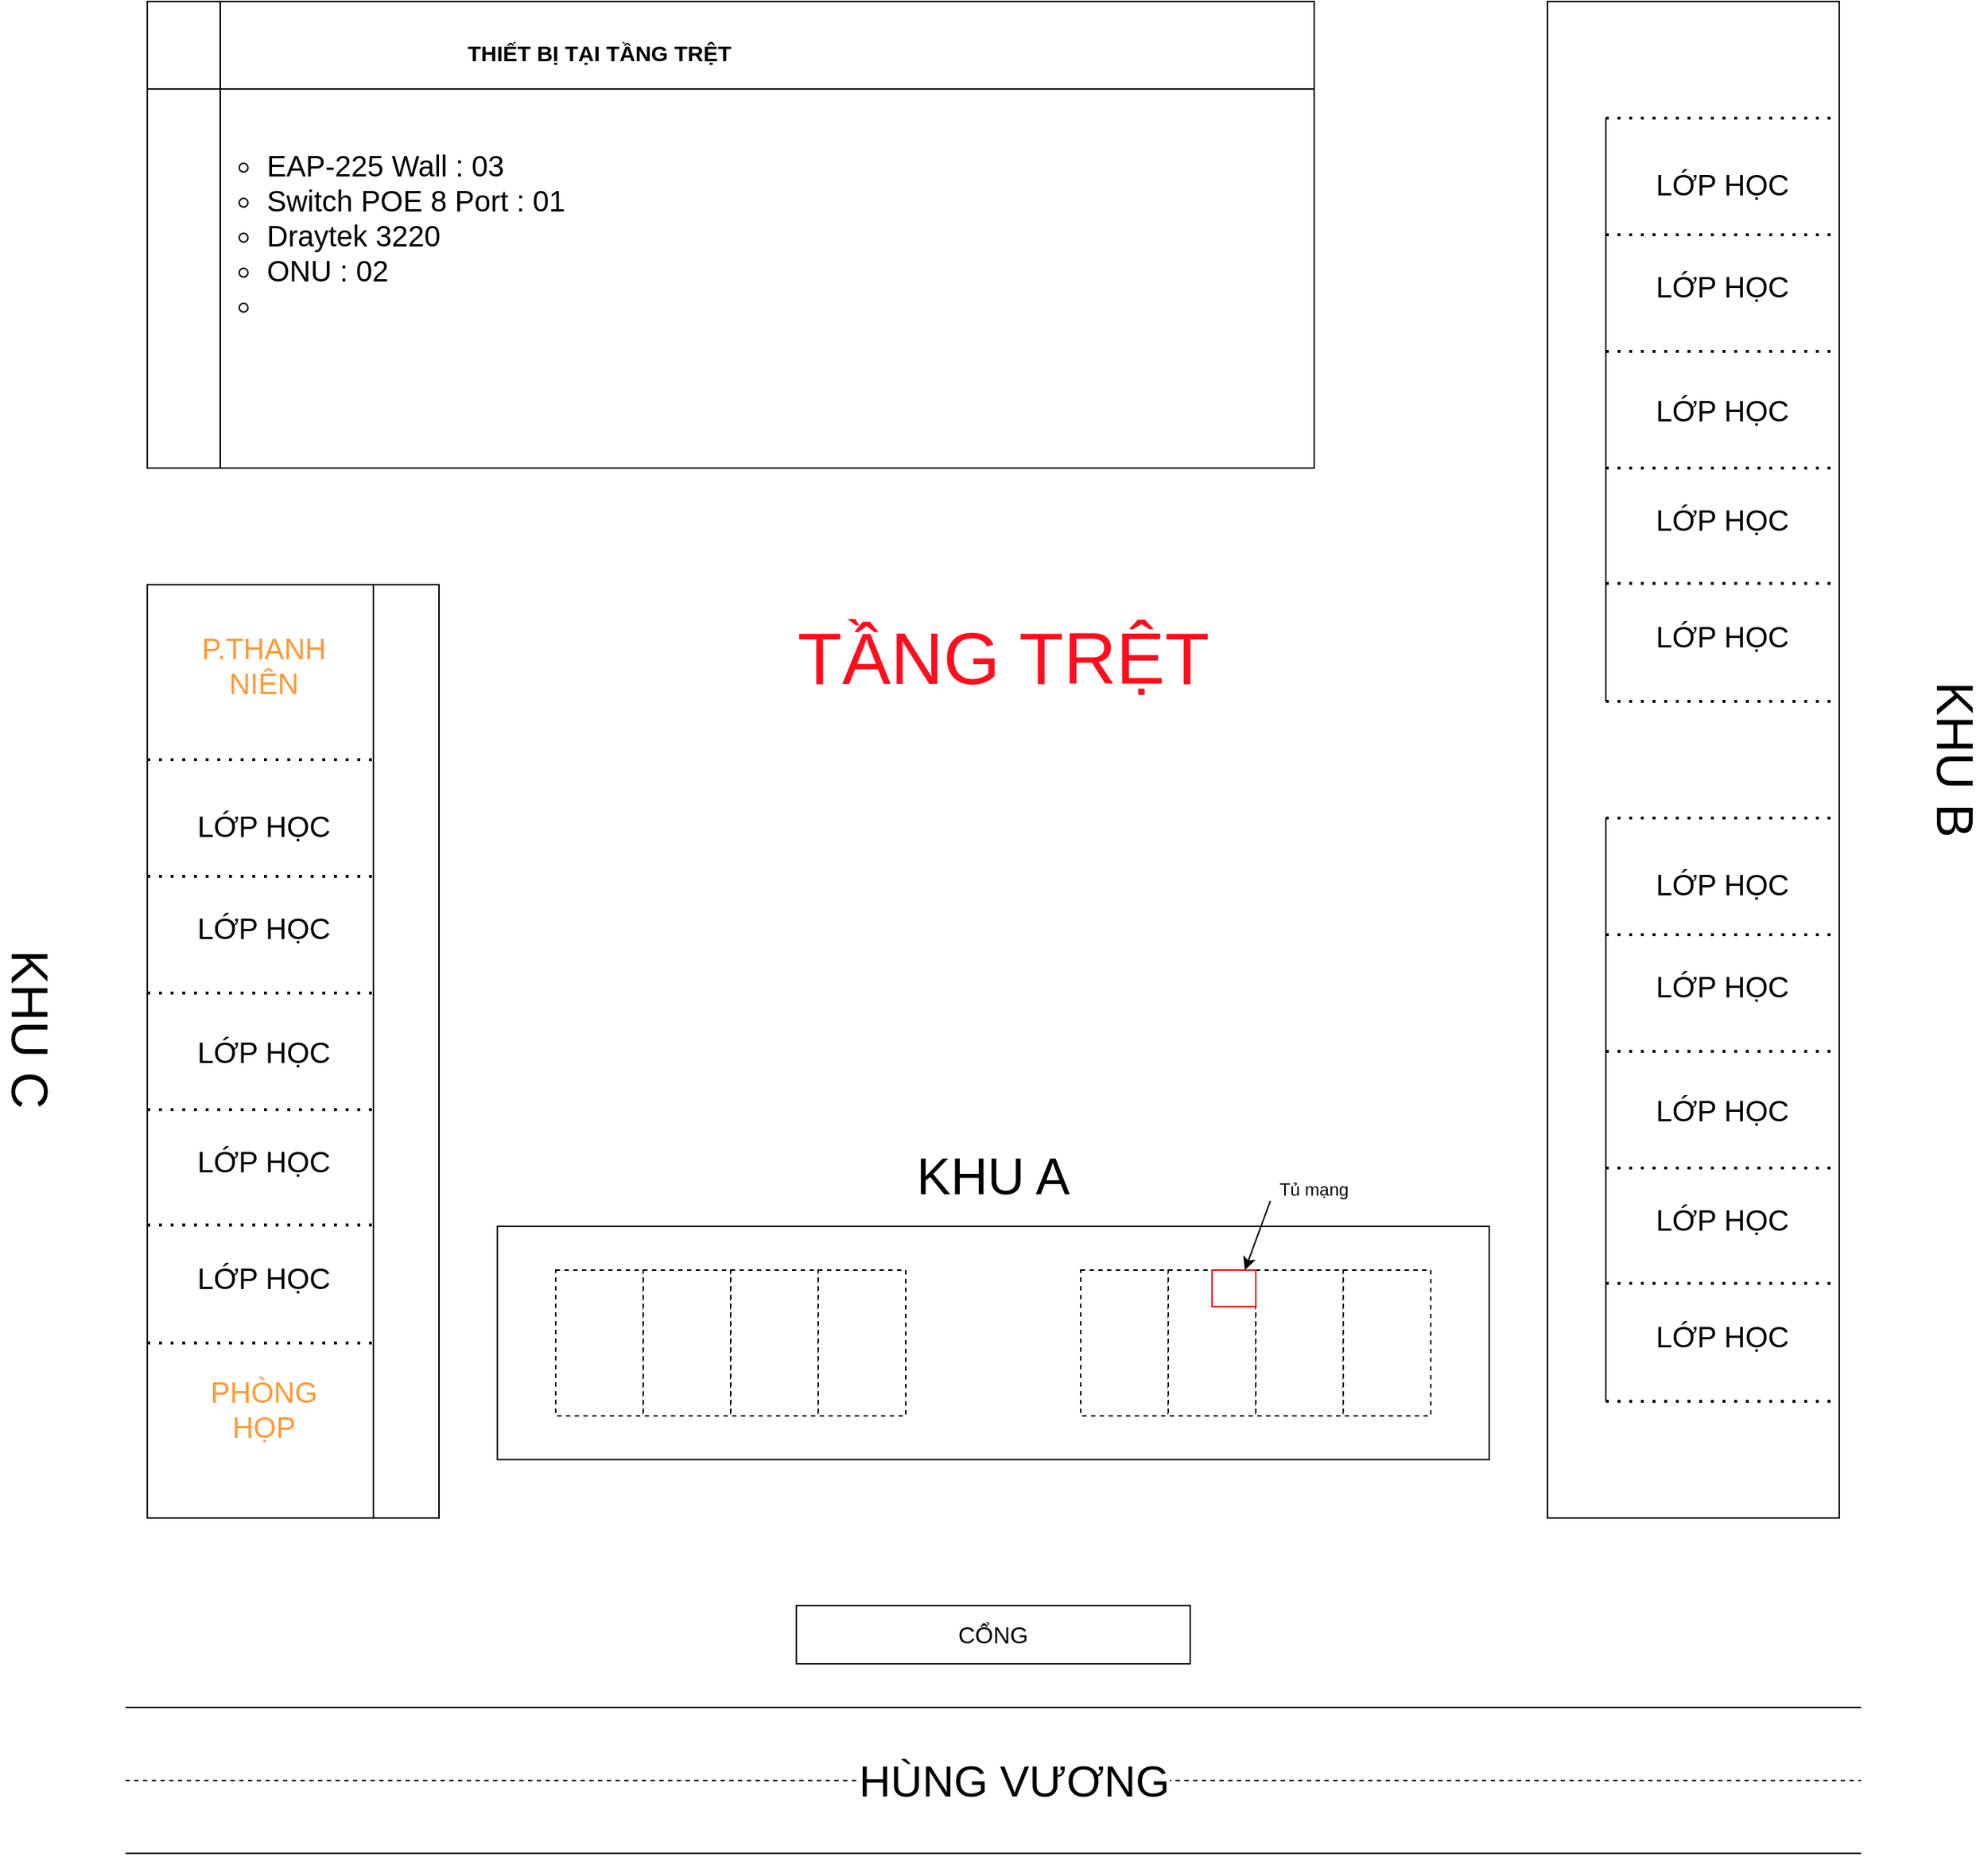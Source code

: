 <mxfile version="21.6.5" type="github">
  <diagram name="Page-1" id="38b20595-45e3-9b7f-d5ca-b57f44c5b66d">
    <mxGraphModel dx="1167" dy="2973" grid="1" gridSize="10" guides="1" tooltips="1" connect="1" arrows="1" fold="1" page="1" pageScale="1" pageWidth="1654" pageHeight="2336" background="none" math="0" shadow="0">
      <root>
        <mxCell id="0" />
        <mxCell id="1" parent="0" />
        <mxCell id="CTfxfTfo0A_JuxHDHBcR-1" value="" style="endArrow=none;html=1;rounded=0;" edge="1" parent="1">
          <mxGeometry width="50" height="50" relative="1" as="geometry">
            <mxPoint x="225" y="-310" as="sourcePoint" />
            <mxPoint x="1415" y="-310" as="targetPoint" />
          </mxGeometry>
        </mxCell>
        <mxCell id="CTfxfTfo0A_JuxHDHBcR-3" value="" style="endArrow=none;html=1;rounded=0;" edge="1" parent="1">
          <mxGeometry width="50" height="50" relative="1" as="geometry">
            <mxPoint x="225" y="-210" as="sourcePoint" />
            <mxPoint x="1415" y="-210" as="targetPoint" />
          </mxGeometry>
        </mxCell>
        <mxCell id="CTfxfTfo0A_JuxHDHBcR-4" value="" style="endArrow=none;html=1;rounded=0;dashed=1;" edge="1" parent="1">
          <mxGeometry width="50" height="50" relative="1" as="geometry">
            <mxPoint x="225" y="-260" as="sourcePoint" />
            <mxPoint x="1415" y="-260" as="targetPoint" />
          </mxGeometry>
        </mxCell>
        <mxCell id="CTfxfTfo0A_JuxHDHBcR-5" value="HÙNG VƯƠNG" style="edgeLabel;html=1;align=center;verticalAlign=middle;resizable=0;points=[];fontSize=30;" vertex="1" connectable="0" parent="CTfxfTfo0A_JuxHDHBcR-4">
          <mxGeometry x="-0.393" y="2" relative="1" as="geometry">
            <mxPoint x="248" y="2" as="offset" />
          </mxGeometry>
        </mxCell>
        <mxCell id="CTfxfTfo0A_JuxHDHBcR-6" value="" style="rounded=0;whiteSpace=wrap;html=1;" vertex="1" parent="1">
          <mxGeometry x="240" y="-1080" width="200" height="640" as="geometry" />
        </mxCell>
        <mxCell id="CTfxfTfo0A_JuxHDHBcR-7" value="" style="rounded=0;whiteSpace=wrap;html=1;" vertex="1" parent="1">
          <mxGeometry x="1200" y="-1480" width="200" height="1040" as="geometry" />
        </mxCell>
        <mxCell id="CTfxfTfo0A_JuxHDHBcR-8" value="" style="rounded=0;whiteSpace=wrap;html=1;" vertex="1" parent="1">
          <mxGeometry x="480" y="-640" width="680" height="160" as="geometry" />
        </mxCell>
        <mxCell id="CTfxfTfo0A_JuxHDHBcR-9" value="" style="rounded=0;whiteSpace=wrap;html=1;" vertex="1" parent="1">
          <mxGeometry x="685" y="-380" width="270" height="40" as="geometry" />
        </mxCell>
        <mxCell id="CTfxfTfo0A_JuxHDHBcR-10" value="" style="endArrow=none;dashed=1;html=1;dashPattern=1 3;strokeWidth=2;rounded=0;exitX=0;exitY=0.75;exitDx=0;exitDy=0;entryX=1;entryY=0.75;entryDx=0;entryDy=0;" edge="1" parent="1">
          <mxGeometry width="50" height="50" relative="1" as="geometry">
            <mxPoint x="240" y="-560" as="sourcePoint" />
            <mxPoint x="400" y="-560" as="targetPoint" />
          </mxGeometry>
        </mxCell>
        <mxCell id="CTfxfTfo0A_JuxHDHBcR-11" value="" style="endArrow=none;dashed=1;html=1;dashPattern=1 3;strokeWidth=2;rounded=0;exitX=0;exitY=0.75;exitDx=0;exitDy=0;entryX=1;entryY=0.75;entryDx=0;entryDy=0;" edge="1" parent="1">
          <mxGeometry width="50" height="50" relative="1" as="geometry">
            <mxPoint x="240" y="-640.83" as="sourcePoint" />
            <mxPoint x="400" y="-640.83" as="targetPoint" />
          </mxGeometry>
        </mxCell>
        <mxCell id="CTfxfTfo0A_JuxHDHBcR-12" value="" style="endArrow=none;dashed=1;html=1;dashPattern=1 3;strokeWidth=2;rounded=0;exitX=0;exitY=0.75;exitDx=0;exitDy=0;entryX=1;entryY=0.75;entryDx=0;entryDy=0;" edge="1" parent="1">
          <mxGeometry width="50" height="50" relative="1" as="geometry">
            <mxPoint x="240" y="-720" as="sourcePoint" />
            <mxPoint x="400" y="-720" as="targetPoint" />
          </mxGeometry>
        </mxCell>
        <mxCell id="CTfxfTfo0A_JuxHDHBcR-13" value="" style="endArrow=none;dashed=1;html=1;dashPattern=1 3;strokeWidth=2;rounded=0;exitX=0;exitY=0.75;exitDx=0;exitDy=0;entryX=1;entryY=0.75;entryDx=0;entryDy=0;" edge="1" parent="1">
          <mxGeometry width="50" height="50" relative="1" as="geometry">
            <mxPoint x="240" y="-800" as="sourcePoint" />
            <mxPoint x="400" y="-800" as="targetPoint" />
          </mxGeometry>
        </mxCell>
        <mxCell id="CTfxfTfo0A_JuxHDHBcR-14" value="" style="endArrow=none;dashed=1;html=1;dashPattern=1 3;strokeWidth=2;rounded=0;exitX=0;exitY=0.75;exitDx=0;exitDy=0;entryX=1;entryY=0.75;entryDx=0;entryDy=0;" edge="1" parent="1">
          <mxGeometry width="50" height="50" relative="1" as="geometry">
            <mxPoint x="240" y="-880" as="sourcePoint" />
            <mxPoint x="400" y="-880" as="targetPoint" />
          </mxGeometry>
        </mxCell>
        <mxCell id="CTfxfTfo0A_JuxHDHBcR-16" value="" style="endArrow=none;dashed=1;html=1;dashPattern=1 3;strokeWidth=2;rounded=0;exitX=0;exitY=0.75;exitDx=0;exitDy=0;entryX=1;entryY=0.75;entryDx=0;entryDy=0;" edge="1" parent="1">
          <mxGeometry width="50" height="50" relative="1" as="geometry">
            <mxPoint x="240" y="-960" as="sourcePoint" />
            <mxPoint x="400" y="-960" as="targetPoint" />
          </mxGeometry>
        </mxCell>
        <mxCell id="CTfxfTfo0A_JuxHDHBcR-17" value="" style="endArrow=none;html=1;rounded=0;entryX=0.75;entryY=0;entryDx=0;entryDy=0;exitX=0.75;exitY=1;exitDx=0;exitDy=0;" edge="1" parent="1">
          <mxGeometry width="50" height="50" relative="1" as="geometry">
            <mxPoint x="395" y="-440" as="sourcePoint" />
            <mxPoint x="395" y="-1080" as="targetPoint" />
          </mxGeometry>
        </mxCell>
        <mxCell id="CTfxfTfo0A_JuxHDHBcR-18" value="&lt;font style=&quot;font-size: 20px;&quot;&gt;PHÒNG HỌP&lt;/font&gt;" style="text;html=1;strokeColor=none;fillColor=none;align=center;verticalAlign=middle;whiteSpace=wrap;rounded=0;fontColor=#FF9933;" vertex="1" parent="1">
          <mxGeometry x="290" y="-530" width="60" height="30" as="geometry" />
        </mxCell>
        <mxCell id="CTfxfTfo0A_JuxHDHBcR-19" value="&lt;font style=&quot;font-size: 20px;&quot;&gt;P.THANH NIÊN&lt;/font&gt;" style="text;html=1;strokeColor=none;fillColor=none;align=center;verticalAlign=middle;whiteSpace=wrap;rounded=0;fontColor=#FF9933;" vertex="1" parent="1">
          <mxGeometry x="290" y="-1040" width="60" height="30" as="geometry" />
        </mxCell>
        <mxCell id="CTfxfTfo0A_JuxHDHBcR-20" value="&lt;font style=&quot;font-size: 35px;&quot;&gt;KHU C&lt;/font&gt;" style="text;html=1;strokeColor=none;fillColor=none;align=center;verticalAlign=middle;whiteSpace=wrap;rounded=0;rotation=90;" vertex="1" parent="1">
          <mxGeometry x="100" y="-790" width="120" height="30" as="geometry" />
        </mxCell>
        <mxCell id="CTfxfTfo0A_JuxHDHBcR-21" value="&lt;font style=&quot;font-size: 35px;&quot;&gt;KHU B&lt;/font&gt;" style="text;html=1;strokeColor=none;fillColor=none;align=center;verticalAlign=middle;whiteSpace=wrap;rounded=0;rotation=90;" vertex="1" parent="1">
          <mxGeometry x="1420" y="-975" width="120" height="30" as="geometry" />
        </mxCell>
        <mxCell id="CTfxfTfo0A_JuxHDHBcR-22" value="&lt;font style=&quot;font-size: 35px;&quot;&gt;KHU A&lt;/font&gt;" style="text;html=1;strokeColor=none;fillColor=none;align=center;verticalAlign=middle;whiteSpace=wrap;rounded=0;rotation=0;" vertex="1" parent="1">
          <mxGeometry x="760" y="-690" width="120" height="30" as="geometry" />
        </mxCell>
        <mxCell id="CTfxfTfo0A_JuxHDHBcR-23" value="&lt;font style=&quot;font-size: 20px;&quot;&gt;LỚP HỌC&lt;/font&gt;" style="text;html=1;strokeColor=none;fillColor=none;align=center;verticalAlign=middle;whiteSpace=wrap;rounded=0;" vertex="1" parent="1">
          <mxGeometry x="260" y="-620" width="120" height="30" as="geometry" />
        </mxCell>
        <mxCell id="CTfxfTfo0A_JuxHDHBcR-25" value="&lt;font style=&quot;font-size: 20px;&quot;&gt;LỚP HỌC&lt;/font&gt;" style="text;html=1;strokeColor=none;fillColor=none;align=center;verticalAlign=middle;whiteSpace=wrap;rounded=0;" vertex="1" parent="1">
          <mxGeometry x="260" y="-700" width="120" height="30" as="geometry" />
        </mxCell>
        <mxCell id="CTfxfTfo0A_JuxHDHBcR-26" value="&lt;font style=&quot;font-size: 20px;&quot;&gt;LỚP HỌC&lt;/font&gt;" style="text;html=1;strokeColor=none;fillColor=none;align=center;verticalAlign=middle;whiteSpace=wrap;rounded=0;" vertex="1" parent="1">
          <mxGeometry x="260" y="-775" width="120" height="30" as="geometry" />
        </mxCell>
        <mxCell id="CTfxfTfo0A_JuxHDHBcR-27" value="&lt;font style=&quot;font-size: 20px;&quot;&gt;LỚP HỌC&lt;/font&gt;" style="text;html=1;strokeColor=none;fillColor=none;align=center;verticalAlign=middle;whiteSpace=wrap;rounded=0;" vertex="1" parent="1">
          <mxGeometry x="260" y="-860" width="120" height="30" as="geometry" />
        </mxCell>
        <mxCell id="CTfxfTfo0A_JuxHDHBcR-28" value="&lt;font style=&quot;font-size: 20px;&quot;&gt;LỚP HỌC&lt;/font&gt;" style="text;html=1;strokeColor=none;fillColor=none;align=center;verticalAlign=middle;whiteSpace=wrap;rounded=0;" vertex="1" parent="1">
          <mxGeometry x="260" y="-930" width="120" height="30" as="geometry" />
        </mxCell>
        <mxCell id="CTfxfTfo0A_JuxHDHBcR-30" value="" style="endArrow=none;dashed=1;html=1;dashPattern=1 3;strokeWidth=2;rounded=0;exitX=0;exitY=0.75;exitDx=0;exitDy=0;entryX=1;entryY=0.75;entryDx=0;entryDy=0;" edge="1" parent="1">
          <mxGeometry width="50" height="50" relative="1" as="geometry">
            <mxPoint x="1240" y="-520" as="sourcePoint" />
            <mxPoint x="1400" y="-520" as="targetPoint" />
          </mxGeometry>
        </mxCell>
        <mxCell id="CTfxfTfo0A_JuxHDHBcR-31" value="" style="endArrow=none;dashed=1;html=1;dashPattern=1 3;strokeWidth=2;rounded=0;exitX=0;exitY=0.75;exitDx=0;exitDy=0;entryX=1;entryY=0.75;entryDx=0;entryDy=0;" edge="1" parent="1">
          <mxGeometry width="50" height="50" relative="1" as="geometry">
            <mxPoint x="1240" y="-600.83" as="sourcePoint" />
            <mxPoint x="1400" y="-600.83" as="targetPoint" />
          </mxGeometry>
        </mxCell>
        <mxCell id="CTfxfTfo0A_JuxHDHBcR-32" value="" style="endArrow=none;dashed=1;html=1;dashPattern=1 3;strokeWidth=2;rounded=0;exitX=0;exitY=0.75;exitDx=0;exitDy=0;entryX=1;entryY=0.75;entryDx=0;entryDy=0;" edge="1" parent="1">
          <mxGeometry width="50" height="50" relative="1" as="geometry">
            <mxPoint x="1240" y="-680" as="sourcePoint" />
            <mxPoint x="1400" y="-680" as="targetPoint" />
          </mxGeometry>
        </mxCell>
        <mxCell id="CTfxfTfo0A_JuxHDHBcR-33" value="" style="endArrow=none;dashed=1;html=1;dashPattern=1 3;strokeWidth=2;rounded=0;exitX=0;exitY=0.75;exitDx=0;exitDy=0;entryX=1;entryY=0.75;entryDx=0;entryDy=0;" edge="1" parent="1">
          <mxGeometry width="50" height="50" relative="1" as="geometry">
            <mxPoint x="1240" y="-760" as="sourcePoint" />
            <mxPoint x="1400" y="-760" as="targetPoint" />
          </mxGeometry>
        </mxCell>
        <mxCell id="CTfxfTfo0A_JuxHDHBcR-34" value="" style="endArrow=none;dashed=1;html=1;dashPattern=1 3;strokeWidth=2;rounded=0;exitX=0;exitY=0.75;exitDx=0;exitDy=0;entryX=1;entryY=0.75;entryDx=0;entryDy=0;" edge="1" parent="1">
          <mxGeometry width="50" height="50" relative="1" as="geometry">
            <mxPoint x="1240" y="-840" as="sourcePoint" />
            <mxPoint x="1400" y="-840" as="targetPoint" />
          </mxGeometry>
        </mxCell>
        <mxCell id="CTfxfTfo0A_JuxHDHBcR-35" value="" style="endArrow=none;dashed=1;html=1;dashPattern=1 3;strokeWidth=2;rounded=0;exitX=0;exitY=0.75;exitDx=0;exitDy=0;entryX=1;entryY=0.75;entryDx=0;entryDy=0;" edge="1" parent="1">
          <mxGeometry width="50" height="50" relative="1" as="geometry">
            <mxPoint x="1240" y="-920" as="sourcePoint" />
            <mxPoint x="1400" y="-920" as="targetPoint" />
          </mxGeometry>
        </mxCell>
        <mxCell id="CTfxfTfo0A_JuxHDHBcR-36" value="" style="endArrow=none;dashed=1;html=1;dashPattern=1 3;strokeWidth=2;rounded=0;exitX=0;exitY=0.75;exitDx=0;exitDy=0;entryX=1;entryY=0.75;entryDx=0;entryDy=0;" edge="1" parent="1">
          <mxGeometry width="50" height="50" relative="1" as="geometry">
            <mxPoint x="1240" y="-1000" as="sourcePoint" />
            <mxPoint x="1400" y="-1000" as="targetPoint" />
          </mxGeometry>
        </mxCell>
        <mxCell id="CTfxfTfo0A_JuxHDHBcR-37" value="" style="endArrow=none;dashed=1;html=1;dashPattern=1 3;strokeWidth=2;rounded=0;exitX=0;exitY=0.75;exitDx=0;exitDy=0;entryX=1;entryY=0.75;entryDx=0;entryDy=0;" edge="1" parent="1">
          <mxGeometry width="50" height="50" relative="1" as="geometry">
            <mxPoint x="1240" y="-1080.83" as="sourcePoint" />
            <mxPoint x="1400" y="-1080.83" as="targetPoint" />
          </mxGeometry>
        </mxCell>
        <mxCell id="CTfxfTfo0A_JuxHDHBcR-38" value="" style="endArrow=none;dashed=1;html=1;dashPattern=1 3;strokeWidth=2;rounded=0;exitX=0;exitY=0.75;exitDx=0;exitDy=0;entryX=1;entryY=0.75;entryDx=0;entryDy=0;" edge="1" parent="1">
          <mxGeometry width="50" height="50" relative="1" as="geometry">
            <mxPoint x="1240" y="-1160" as="sourcePoint" />
            <mxPoint x="1400" y="-1160" as="targetPoint" />
          </mxGeometry>
        </mxCell>
        <mxCell id="CTfxfTfo0A_JuxHDHBcR-39" value="" style="endArrow=none;dashed=1;html=1;dashPattern=1 3;strokeWidth=2;rounded=0;exitX=0;exitY=0.75;exitDx=0;exitDy=0;entryX=1;entryY=0.75;entryDx=0;entryDy=0;" edge="1" parent="1">
          <mxGeometry width="50" height="50" relative="1" as="geometry">
            <mxPoint x="1240" y="-1240" as="sourcePoint" />
            <mxPoint x="1400" y="-1240" as="targetPoint" />
          </mxGeometry>
        </mxCell>
        <mxCell id="CTfxfTfo0A_JuxHDHBcR-40" value="" style="endArrow=none;dashed=1;html=1;dashPattern=1 3;strokeWidth=2;rounded=0;exitX=0;exitY=0.75;exitDx=0;exitDy=0;entryX=1;entryY=0.75;entryDx=0;entryDy=0;" edge="1" parent="1">
          <mxGeometry width="50" height="50" relative="1" as="geometry">
            <mxPoint x="1240" y="-1320" as="sourcePoint" />
            <mxPoint x="1400" y="-1320" as="targetPoint" />
          </mxGeometry>
        </mxCell>
        <mxCell id="CTfxfTfo0A_JuxHDHBcR-41" value="" style="endArrow=none;dashed=1;html=1;dashPattern=1 3;strokeWidth=2;rounded=0;exitX=0;exitY=0.75;exitDx=0;exitDy=0;entryX=1;entryY=0.75;entryDx=0;entryDy=0;" edge="1" parent="1">
          <mxGeometry width="50" height="50" relative="1" as="geometry">
            <mxPoint x="1240" y="-1400" as="sourcePoint" />
            <mxPoint x="1400" y="-1400" as="targetPoint" />
          </mxGeometry>
        </mxCell>
        <mxCell id="CTfxfTfo0A_JuxHDHBcR-42" value="" style="endArrow=none;html=1;rounded=0;exitX=0.75;exitY=1;exitDx=0;exitDy=0;" edge="1" parent="1">
          <mxGeometry width="50" height="50" relative="1" as="geometry">
            <mxPoint x="1240" y="-520" as="sourcePoint" />
            <mxPoint x="1240" y="-920" as="targetPoint" />
          </mxGeometry>
        </mxCell>
        <mxCell id="CTfxfTfo0A_JuxHDHBcR-43" value="" style="endArrow=none;html=1;rounded=0;exitX=0.75;exitY=1;exitDx=0;exitDy=0;" edge="1" parent="1">
          <mxGeometry width="50" height="50" relative="1" as="geometry">
            <mxPoint x="1240" y="-1000" as="sourcePoint" />
            <mxPoint x="1240" y="-1400" as="targetPoint" />
          </mxGeometry>
        </mxCell>
        <mxCell id="CTfxfTfo0A_JuxHDHBcR-44" value="&lt;font style=&quot;font-size: 20px;&quot;&gt;LỚP HỌC&lt;/font&gt;" style="text;html=1;strokeColor=none;fillColor=none;align=center;verticalAlign=middle;whiteSpace=wrap;rounded=0;" vertex="1" parent="1">
          <mxGeometry x="1260" y="-580" width="120" height="30" as="geometry" />
        </mxCell>
        <mxCell id="CTfxfTfo0A_JuxHDHBcR-45" value="&lt;font style=&quot;font-size: 20px;&quot;&gt;LỚP HỌC&lt;/font&gt;" style="text;html=1;strokeColor=none;fillColor=none;align=center;verticalAlign=middle;whiteSpace=wrap;rounded=0;" vertex="1" parent="1">
          <mxGeometry x="1260" y="-660" width="120" height="30" as="geometry" />
        </mxCell>
        <mxCell id="CTfxfTfo0A_JuxHDHBcR-46" value="&lt;font style=&quot;font-size: 20px;&quot;&gt;LỚP HỌC&lt;/font&gt;" style="text;html=1;strokeColor=none;fillColor=none;align=center;verticalAlign=middle;whiteSpace=wrap;rounded=0;" vertex="1" parent="1">
          <mxGeometry x="1260" y="-735" width="120" height="30" as="geometry" />
        </mxCell>
        <mxCell id="CTfxfTfo0A_JuxHDHBcR-47" value="&lt;font style=&quot;font-size: 20px;&quot;&gt;LỚP HỌC&lt;/font&gt;" style="text;html=1;strokeColor=none;fillColor=none;align=center;verticalAlign=middle;whiteSpace=wrap;rounded=0;" vertex="1" parent="1">
          <mxGeometry x="1260" y="-820" width="120" height="30" as="geometry" />
        </mxCell>
        <mxCell id="CTfxfTfo0A_JuxHDHBcR-48" value="&lt;font style=&quot;font-size: 20px;&quot;&gt;LỚP HỌC&lt;/font&gt;" style="text;html=1;strokeColor=none;fillColor=none;align=center;verticalAlign=middle;whiteSpace=wrap;rounded=0;" vertex="1" parent="1">
          <mxGeometry x="1260" y="-890" width="120" height="30" as="geometry" />
        </mxCell>
        <mxCell id="CTfxfTfo0A_JuxHDHBcR-49" value="&lt;font style=&quot;font-size: 20px;&quot;&gt;LỚP HỌC&lt;/font&gt;" style="text;html=1;strokeColor=none;fillColor=none;align=center;verticalAlign=middle;whiteSpace=wrap;rounded=0;" vertex="1" parent="1">
          <mxGeometry x="1260" y="-1060" width="120" height="30" as="geometry" />
        </mxCell>
        <mxCell id="CTfxfTfo0A_JuxHDHBcR-50" value="&lt;font style=&quot;font-size: 20px;&quot;&gt;LỚP HỌC&lt;/font&gt;" style="text;html=1;strokeColor=none;fillColor=none;align=center;verticalAlign=middle;whiteSpace=wrap;rounded=0;" vertex="1" parent="1">
          <mxGeometry x="1260" y="-1140" width="120" height="30" as="geometry" />
        </mxCell>
        <mxCell id="CTfxfTfo0A_JuxHDHBcR-51" value="&lt;font style=&quot;font-size: 20px;&quot;&gt;LỚP HỌC&lt;/font&gt;" style="text;html=1;strokeColor=none;fillColor=none;align=center;verticalAlign=middle;whiteSpace=wrap;rounded=0;" vertex="1" parent="1">
          <mxGeometry x="1260" y="-1215" width="120" height="30" as="geometry" />
        </mxCell>
        <mxCell id="CTfxfTfo0A_JuxHDHBcR-52" value="&lt;font style=&quot;font-size: 20px;&quot;&gt;LỚP HỌC&lt;/font&gt;" style="text;html=1;strokeColor=none;fillColor=none;align=center;verticalAlign=middle;whiteSpace=wrap;rounded=0;" vertex="1" parent="1">
          <mxGeometry x="1260" y="-1300" width="120" height="30" as="geometry" />
        </mxCell>
        <mxCell id="CTfxfTfo0A_JuxHDHBcR-53" value="&lt;font style=&quot;font-size: 20px;&quot;&gt;LỚP HỌC&lt;/font&gt;" style="text;html=1;strokeColor=none;fillColor=none;align=center;verticalAlign=middle;whiteSpace=wrap;rounded=0;" vertex="1" parent="1">
          <mxGeometry x="1260" y="-1370" width="120" height="30" as="geometry" />
        </mxCell>
        <mxCell id="CTfxfTfo0A_JuxHDHBcR-56" value="&lt;font style=&quot;font-size: 50px;&quot;&gt;TẦNG TRỆT&lt;/font&gt;" style="text;html=1;strokeColor=none;fillColor=none;align=center;verticalAlign=middle;whiteSpace=wrap;rounded=0;rotation=0;fontSize=50;fontColor=#FF0D1D;" vertex="1" parent="1">
          <mxGeometry x="642" y="-1080" width="370" height="100" as="geometry" />
        </mxCell>
        <mxCell id="CTfxfTfo0A_JuxHDHBcR-59" value="" style="rounded=0;whiteSpace=wrap;html=1;dashed=1;" vertex="1" parent="1">
          <mxGeometry x="880" y="-610" width="60" height="100" as="geometry" />
        </mxCell>
        <mxCell id="CTfxfTfo0A_JuxHDHBcR-60" value="" style="rounded=0;whiteSpace=wrap;html=1;dashed=1;" vertex="1" parent="1">
          <mxGeometry x="940" y="-610" width="60" height="100" as="geometry" />
        </mxCell>
        <mxCell id="CTfxfTfo0A_JuxHDHBcR-61" value="" style="rounded=0;whiteSpace=wrap;html=1;dashed=1;" vertex="1" parent="1">
          <mxGeometry x="1000" y="-610" width="60" height="100" as="geometry" />
        </mxCell>
        <mxCell id="CTfxfTfo0A_JuxHDHBcR-62" value="" style="rounded=0;whiteSpace=wrap;html=1;dashed=1;" vertex="1" parent="1">
          <mxGeometry x="1060" y="-610" width="60" height="100" as="geometry" />
        </mxCell>
        <mxCell id="CTfxfTfo0A_JuxHDHBcR-63" value="" style="rounded=0;whiteSpace=wrap;html=1;dashed=1;" vertex="1" parent="1">
          <mxGeometry x="520" y="-610" width="60" height="100" as="geometry" />
        </mxCell>
        <mxCell id="CTfxfTfo0A_JuxHDHBcR-64" value="" style="rounded=0;whiteSpace=wrap;html=1;dashed=1;" vertex="1" parent="1">
          <mxGeometry x="580" y="-610" width="60" height="100" as="geometry" />
        </mxCell>
        <mxCell id="CTfxfTfo0A_JuxHDHBcR-65" value="" style="rounded=0;whiteSpace=wrap;html=1;dashed=1;" vertex="1" parent="1">
          <mxGeometry x="640" y="-610" width="60" height="100" as="geometry" />
        </mxCell>
        <mxCell id="CTfxfTfo0A_JuxHDHBcR-66" value="" style="rounded=0;whiteSpace=wrap;html=1;dashed=1;" vertex="1" parent="1">
          <mxGeometry x="700" y="-610" width="60" height="100" as="geometry" />
        </mxCell>
        <mxCell id="CTfxfTfo0A_JuxHDHBcR-67" value="" style="rounded=0;whiteSpace=wrap;html=1;strokeColor=#f90b0b;" vertex="1" parent="1">
          <mxGeometry x="970" y="-610" width="30" height="25" as="geometry" />
        </mxCell>
        <mxCell id="CTfxfTfo0A_JuxHDHBcR-68" value="&lt;font style=&quot;font-size: 16px;&quot;&gt;CỔNG&lt;/font&gt;" style="text;html=1;strokeColor=none;fillColor=none;align=center;verticalAlign=middle;whiteSpace=wrap;rounded=0;" vertex="1" parent="1">
          <mxGeometry x="790" y="-375" width="60" height="30" as="geometry" />
        </mxCell>
        <mxCell id="CTfxfTfo0A_JuxHDHBcR-69" value="" style="endArrow=classic;html=1;rounded=0;entryX=0.75;entryY=0;entryDx=0;entryDy=0;exitX=0;exitY=0.75;exitDx=0;exitDy=0;" edge="1" parent="1" source="CTfxfTfo0A_JuxHDHBcR-70" target="CTfxfTfo0A_JuxHDHBcR-67">
          <mxGeometry width="50" height="50" relative="1" as="geometry">
            <mxPoint x="990" y="-660" as="sourcePoint" />
            <mxPoint x="910" y="-610" as="targetPoint" />
            <Array as="points" />
          </mxGeometry>
        </mxCell>
        <mxCell id="CTfxfTfo0A_JuxHDHBcR-70" value="Tủ mạng" style="text;html=1;strokeColor=none;fillColor=none;align=center;verticalAlign=middle;whiteSpace=wrap;rounded=0;" vertex="1" parent="1">
          <mxGeometry x="1010" y="-680" width="60" height="30" as="geometry" />
        </mxCell>
        <mxCell id="CTfxfTfo0A_JuxHDHBcR-74" value="&lt;ol style=&quot;font-size: 20px;&quot;&gt;&lt;ul&gt;&lt;li&gt;&lt;span style=&quot;background-color: initial;&quot;&gt;EAP-225 Wall : 03&lt;/span&gt;&lt;/li&gt;&lt;li&gt;&lt;span style=&quot;background-color: initial;&quot;&gt;Switch POE 8 Port : 01&lt;/span&gt;&lt;/li&gt;&lt;li&gt;&lt;span style=&quot;background-color: initial;&quot;&gt;Draytek 3220&lt;/span&gt;&lt;/li&gt;&lt;li&gt;&lt;span style=&quot;background-color: initial;&quot;&gt;ONU : 02&lt;/span&gt;&lt;/li&gt;&lt;li&gt;&lt;span style=&quot;background-color: initial;&quot;&gt;&lt;br&gt;&lt;/span&gt;&lt;/li&gt;&lt;/ul&gt;&lt;/ol&gt;" style="shape=internalStorage;whiteSpace=wrap;html=1;backgroundOutline=1;dx=50;dy=60;align=left;" vertex="1" parent="1">
          <mxGeometry x="240" y="-1480" width="800" height="320" as="geometry" />
        </mxCell>
        <mxCell id="CTfxfTfo0A_JuxHDHBcR-75" value="&lt;b&gt;&lt;font style=&quot;font-size: 15px;&quot;&gt;THIẾT BỊ TẠI TẦNG TRỆT&lt;/font&gt;&lt;/b&gt;" style="text;html=1;strokeColor=none;fillColor=none;align=center;verticalAlign=middle;whiteSpace=wrap;rounded=0;" vertex="1" parent="1">
          <mxGeometry x="320" y="-1460" width="460" height="30" as="geometry" />
        </mxCell>
      </root>
    </mxGraphModel>
  </diagram>
</mxfile>
